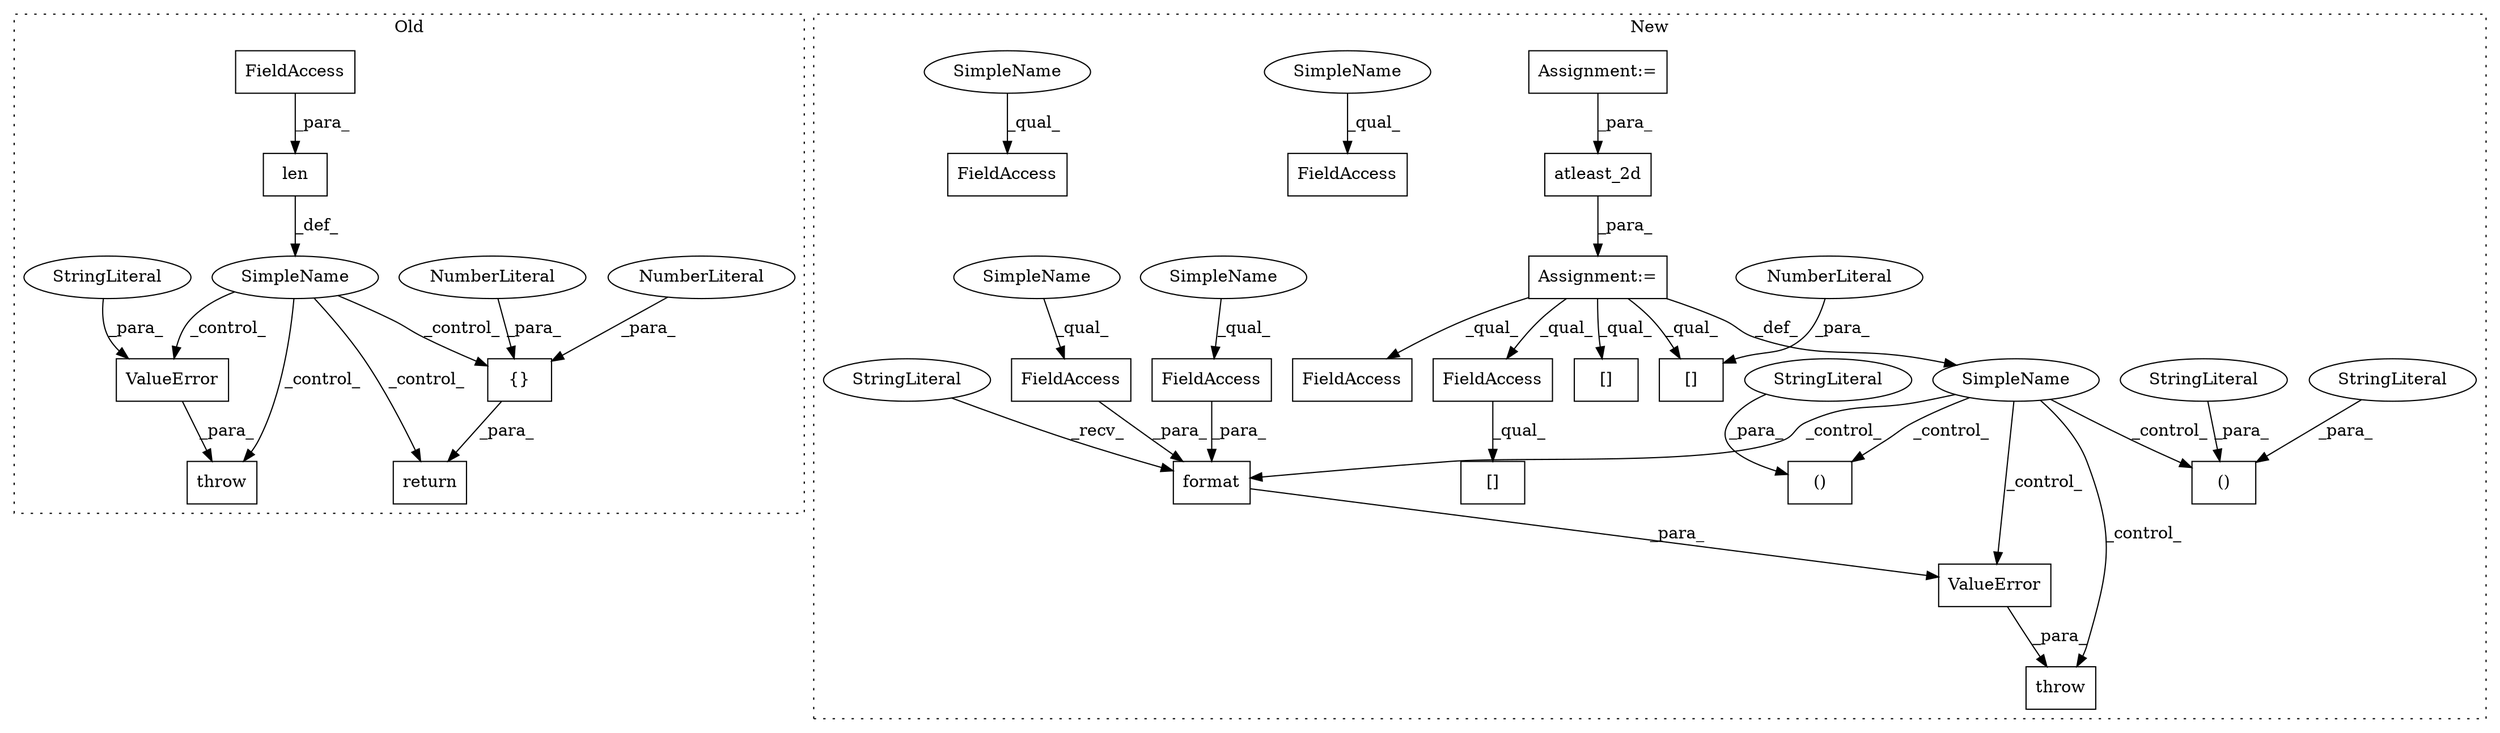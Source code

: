 digraph G {
subgraph cluster0 {
1 [label="throw" a="53" s="2195" l="6" shape="box"];
4 [label="SimpleName" a="42" s="" l="" shape="ellipse"];
5 [label="return" a="41" s="2160" l="7" shape="box"];
6 [label="len" a="32" s="1513,1518" l="4,1" shape="box"];
9 [label="FieldAccess" a="22" s="1517" l="1" shape="box"];
11 [label="ValueError" a="32" s="2201,2242" l="11,1" shape="box"];
13 [label="{}" a="4" s="1944,1948" l="1,1" shape="box"];
15 [label="NumberLiteral" a="34" s="1945" l="1" shape="ellipse"];
16 [label="NumberLiteral" a="34" s="1947" l="1" shape="ellipse"];
29 [label="StringLiteral" a="45" s="2212" l="30" shape="ellipse"];
label = "Old";
style="dotted";
}
subgraph cluster1 {
2 [label="atleast_2d" a="32" s="2555,2567" l="11,1" shape="box"];
3 [label="()" a="106" s="3326" l="47" shape="box"];
7 [label="FieldAccess" a="22" s="3019" l="7" shape="box"];
8 [label="()" a="106" s="3155" l="30" shape="box"];
10 [label="FieldAccess" a="22" s="2644" l="7" shape="box"];
12 [label="ValueError" a="32" s="3404,3513" l="11,1" shape="box"];
14 [label="[]" a="2" s="2603,2612" l="8,1" shape="box"];
17 [label="format" a="32" s="3466,3512" l="7,1" shape="box"];
18 [label="FieldAccess" a="22" s="3485" l="7" shape="box"];
19 [label="FieldAccess" a="22" s="3505" l="7" shape="box"];
20 [label="[]" a="2" s="3019,3028" l="8,1" shape="box"];
21 [label="NumberLiteral" a="34" s="2611" l="1" shape="ellipse"];
22 [label="FieldAccess" a="22" s="3493" l="7" shape="box"];
23 [label="FieldAccess" a="22" s="3473" l="7" shape="box"];
24 [label="SimpleName" a="42" s="" l="" shape="ellipse"];
25 [label="StringLiteral" a="45" s="3415" l="50" shape="ellipse"];
26 [label="StringLiteral" a="45" s="3326" l="18" shape="ellipse"];
27 [label="StringLiteral" a="45" s="3169" l="16" shape="ellipse"];
28 [label="StringLiteral" a="45" s="3357" l="16" shape="ellipse"];
30 [label="throw" a="53" s="3398" l="6" shape="box"];
31 [label="Assignment:=" a="7" s="2548" l="1" shape="box"];
32 [label="Assignment:=" a="7" s="2437" l="1" shape="box"];
33 [label="[]" a="2" s="2614,2623" l="8,1" shape="box"];
34 [label="SimpleName" a="42" s="3493" l="3" shape="ellipse"];
35 [label="SimpleName" a="42" s="3505" l="3" shape="ellipse"];
36 [label="SimpleName" a="42" s="3473" l="3" shape="ellipse"];
37 [label="SimpleName" a="42" s="3485" l="3" shape="ellipse"];
label = "New";
style="dotted";
}
2 -> 31 [label="_para_"];
4 -> 11 [label="_control_"];
4 -> 13 [label="_control_"];
4 -> 1 [label="_control_"];
4 -> 5 [label="_control_"];
6 -> 4 [label="_def_"];
7 -> 20 [label="_qual_"];
9 -> 6 [label="_para_"];
11 -> 1 [label="_para_"];
12 -> 30 [label="_para_"];
13 -> 5 [label="_para_"];
15 -> 13 [label="_para_"];
16 -> 13 [label="_para_"];
17 -> 12 [label="_para_"];
18 -> 17 [label="_para_"];
19 -> 17 [label="_para_"];
21 -> 14 [label="_para_"];
24 -> 3 [label="_control_"];
24 -> 12 [label="_control_"];
24 -> 8 [label="_control_"];
24 -> 30 [label="_control_"];
24 -> 17 [label="_control_"];
25 -> 17 [label="_recv_"];
26 -> 3 [label="_para_"];
27 -> 8 [label="_para_"];
28 -> 3 [label="_para_"];
29 -> 11 [label="_para_"];
31 -> 10 [label="_qual_"];
31 -> 24 [label="_def_"];
31 -> 14 [label="_qual_"];
31 -> 33 [label="_qual_"];
31 -> 7 [label="_qual_"];
32 -> 2 [label="_para_"];
34 -> 22 [label="_qual_"];
35 -> 19 [label="_qual_"];
36 -> 23 [label="_qual_"];
37 -> 18 [label="_qual_"];
}